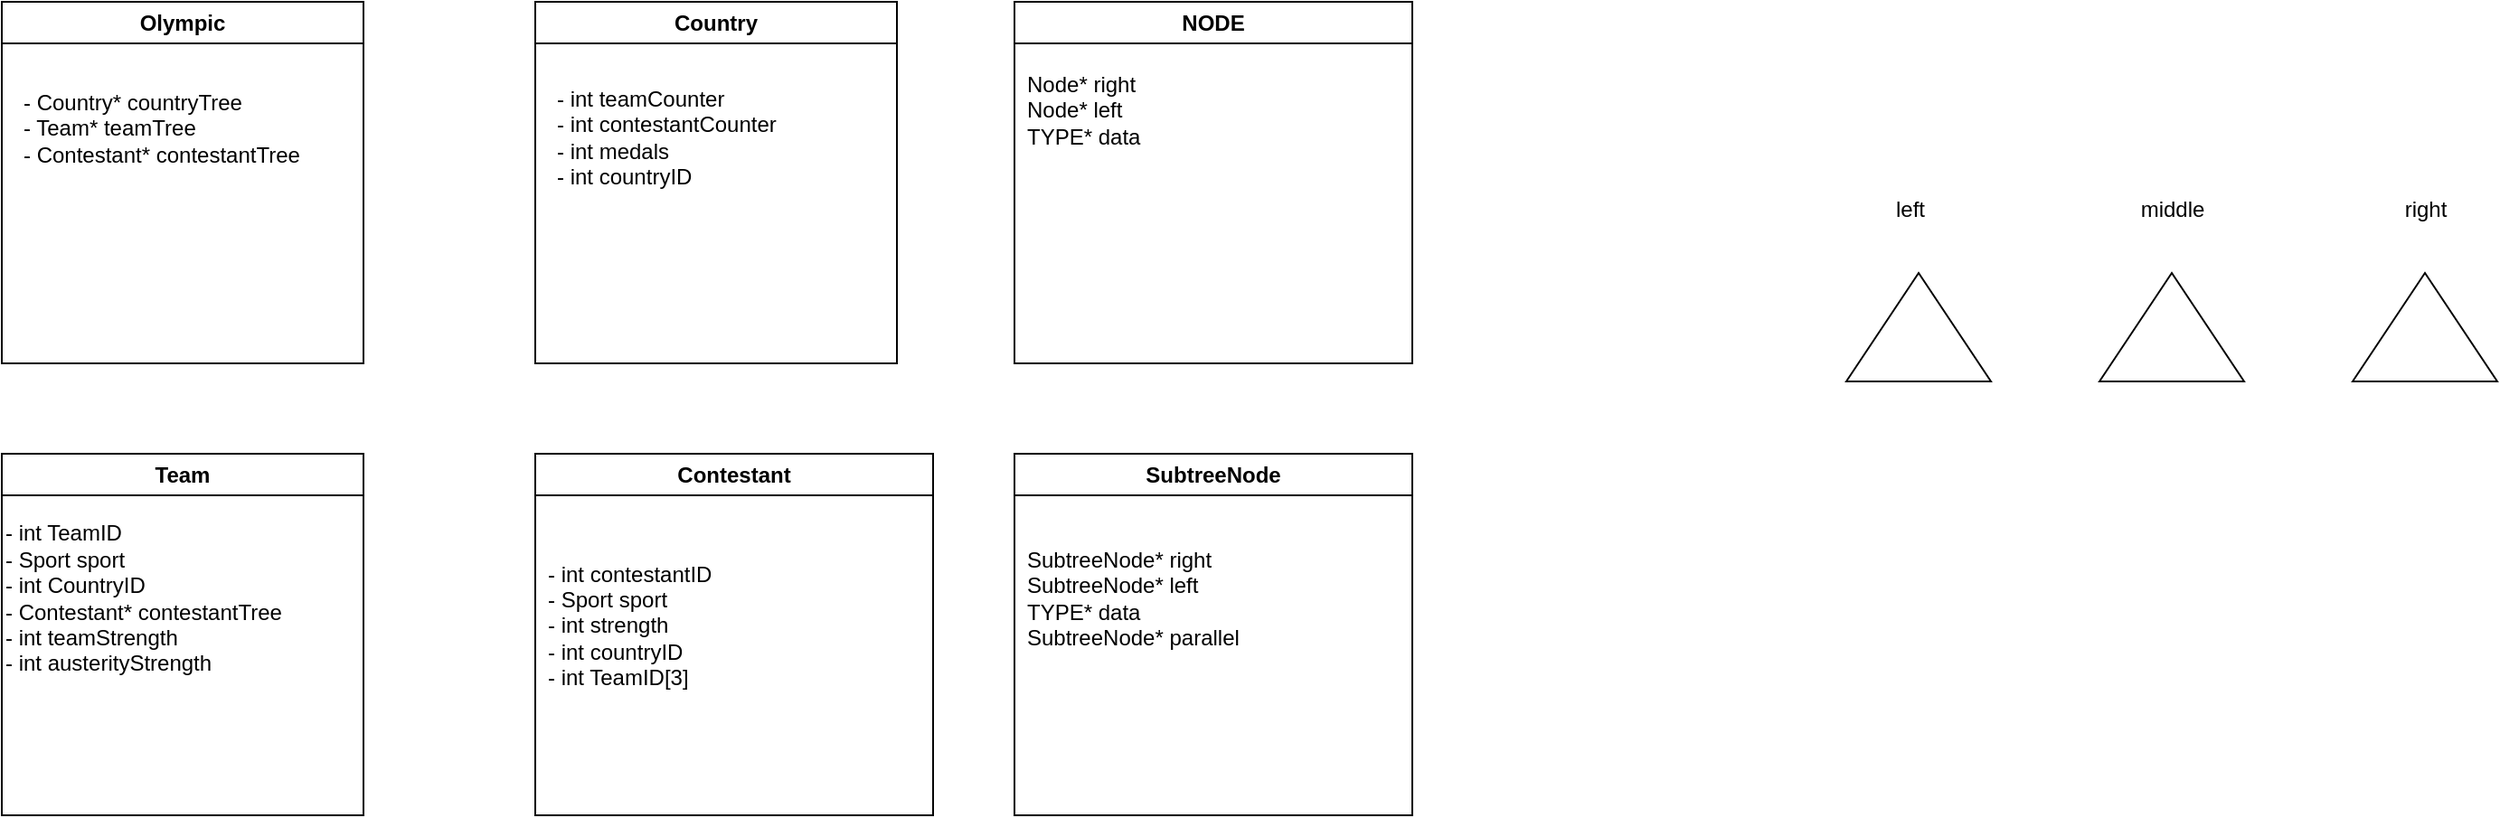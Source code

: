 <mxfile version="23.0.2" type="device">
  <diagram name="Page-1" id="4H7O5t1QDAGb7dw0we2P">
    <mxGraphModel dx="1036" dy="518" grid="1" gridSize="10" guides="1" tooltips="1" connect="1" arrows="1" fold="1" page="1" pageScale="1" pageWidth="850" pageHeight="1100" math="0" shadow="0">
      <root>
        <mxCell id="0" />
        <mxCell id="1" parent="0" />
        <mxCell id="T2zxaJ50x-dEuRoKM8ko-1" value="Olympic" style="swimlane;whiteSpace=wrap;html=1;" parent="1" vertex="1">
          <mxGeometry x="130" y="90" width="200" height="200" as="geometry" />
        </mxCell>
        <mxCell id="T2zxaJ50x-dEuRoKM8ko-5" value="- Country* countryTree&lt;br&gt;- Team* teamTree&lt;br&gt;- Contestant* contestantTree&lt;br&gt;" style="text;html=1;align=left;verticalAlign=middle;resizable=0;points=[];autosize=1;strokeColor=none;fillColor=none;" parent="T2zxaJ50x-dEuRoKM8ko-1" vertex="1">
          <mxGeometry x="10" y="40" width="180" height="60" as="geometry" />
        </mxCell>
        <mxCell id="T2zxaJ50x-dEuRoKM8ko-2" value="Country" style="swimlane;whiteSpace=wrap;html=1;" parent="1" vertex="1">
          <mxGeometry x="425" y="90" width="200" height="200" as="geometry" />
        </mxCell>
        <mxCell id="T2zxaJ50x-dEuRoKM8ko-7" value="- int teamCounter&lt;br&gt;- int contestantCounter&lt;br&gt;- int medals&lt;br&gt;- int countryID" style="text;html=1;align=left;verticalAlign=middle;resizable=0;points=[];autosize=1;strokeColor=none;fillColor=none;" parent="T2zxaJ50x-dEuRoKM8ko-2" vertex="1">
          <mxGeometry x="10" y="40" width="140" height="70" as="geometry" />
        </mxCell>
        <mxCell id="T2zxaJ50x-dEuRoKM8ko-3" value="Team" style="swimlane;whiteSpace=wrap;html=1;" parent="1" vertex="1">
          <mxGeometry x="130" y="340" width="200" height="200" as="geometry" />
        </mxCell>
        <mxCell id="T2zxaJ50x-dEuRoKM8ko-6" value="- int TeamID&lt;br&gt;- Sport sport&lt;br&gt;- int CountryID&lt;br&gt;- Contestant* contestantTree&lt;br&gt;- int teamStrength&lt;br&gt;- int austerityStrength" style="text;html=1;align=left;verticalAlign=middle;resizable=0;points=[];autosize=1;strokeColor=none;fillColor=none;" parent="T2zxaJ50x-dEuRoKM8ko-3" vertex="1">
          <mxGeometry y="30" width="180" height="100" as="geometry" />
        </mxCell>
        <mxCell id="T2zxaJ50x-dEuRoKM8ko-4" value="Contestant" style="swimlane;whiteSpace=wrap;html=1;" parent="1" vertex="1">
          <mxGeometry x="425" y="340" width="220" height="200" as="geometry" />
        </mxCell>
        <mxCell id="T2zxaJ50x-dEuRoKM8ko-8" value="- int contestantID&lt;br&gt;- Sport sport&lt;br&gt;- int strength&lt;br&gt;- int countryID&lt;br&gt;- int TeamID[3]&lt;br&gt;" style="text;html=1;align=left;verticalAlign=middle;resizable=0;points=[];autosize=1;strokeColor=none;fillColor=none;" parent="T2zxaJ50x-dEuRoKM8ko-4" vertex="1">
          <mxGeometry x="5" y="50" width="110" height="90" as="geometry" />
        </mxCell>
        <mxCell id="T2zxaJ50x-dEuRoKM8ko-18" value="" style="triangle;whiteSpace=wrap;html=1;rotation=-90;" parent="1" vertex="1">
          <mxGeometry x="1160" y="230" width="60" height="80" as="geometry" />
        </mxCell>
        <mxCell id="T2zxaJ50x-dEuRoKM8ko-19" value="" style="triangle;whiteSpace=wrap;html=1;rotation=-90;" parent="1" vertex="1">
          <mxGeometry x="1300" y="230" width="60" height="80" as="geometry" />
        </mxCell>
        <mxCell id="T2zxaJ50x-dEuRoKM8ko-20" value="" style="triangle;whiteSpace=wrap;html=1;rotation=-90;" parent="1" vertex="1">
          <mxGeometry x="1440" y="230" width="60" height="80" as="geometry" />
        </mxCell>
        <mxCell id="T2zxaJ50x-dEuRoKM8ko-21" value="left" style="text;html=1;align=center;verticalAlign=middle;resizable=0;points=[];autosize=1;strokeColor=none;fillColor=none;" parent="1" vertex="1">
          <mxGeometry x="1165" y="190" width="40" height="30" as="geometry" />
        </mxCell>
        <mxCell id="T2zxaJ50x-dEuRoKM8ko-22" value="middle" style="text;html=1;align=center;verticalAlign=middle;resizable=0;points=[];autosize=1;strokeColor=none;fillColor=none;" parent="1" vertex="1">
          <mxGeometry x="1300" y="190" width="60" height="30" as="geometry" />
        </mxCell>
        <mxCell id="T2zxaJ50x-dEuRoKM8ko-23" value="right" style="text;html=1;align=center;verticalAlign=middle;resizable=0;points=[];autosize=1;strokeColor=none;fillColor=none;" parent="1" vertex="1">
          <mxGeometry x="1445" y="190" width="50" height="30" as="geometry" />
        </mxCell>
        <mxCell id="N83IAVNiODU6X3ACAAQW-1" value="NODE" style="swimlane;whiteSpace=wrap;html=1;" vertex="1" parent="1">
          <mxGeometry x="690" y="90" width="220" height="200" as="geometry" />
        </mxCell>
        <mxCell id="N83IAVNiODU6X3ACAAQW-2" value="Node* right&lt;br&gt;Node*&amp;nbsp;left&lt;br&gt;TYPE* data" style="text;html=1;align=left;verticalAlign=middle;resizable=0;points=[];autosize=1;strokeColor=none;fillColor=none;" vertex="1" parent="N83IAVNiODU6X3ACAAQW-1">
          <mxGeometry x="5" y="30" width="90" height="60" as="geometry" />
        </mxCell>
        <mxCell id="N83IAVNiODU6X3ACAAQW-3" value="SubtreeNode" style="swimlane;whiteSpace=wrap;html=1;" vertex="1" parent="1">
          <mxGeometry x="690" y="340" width="220" height="200" as="geometry" />
        </mxCell>
        <mxCell id="N83IAVNiODU6X3ACAAQW-4" value="SubtreeNode* right&lt;br&gt;SubtreeNode* left&lt;br&gt;TYPE* data&lt;br&gt;SubtreeNode* parallel" style="text;html=1;align=left;verticalAlign=middle;resizable=0;points=[];autosize=1;strokeColor=none;fillColor=none;" vertex="1" parent="N83IAVNiODU6X3ACAAQW-3">
          <mxGeometry x="5" y="45" width="140" height="70" as="geometry" />
        </mxCell>
      </root>
    </mxGraphModel>
  </diagram>
</mxfile>
